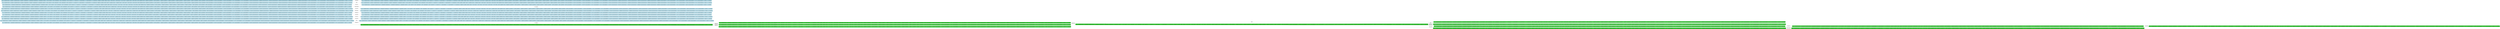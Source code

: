 digraph g {

	rankdir="LR"

	__invisible__[shape="point", color="forestgreen"]
	c0_q1[label="c0_q1 ≝ blockedChvStatus(1) = unblocked[18], blockedChvStatus(2) = unblocked[18], blockedStatus(1) = unblocked[18], blockedStatus(2) = unblocked[18], codeChv(1) = a1[19], codeChv(2) = a2[20], codeUnblock(1) = a3[21], codeUnblock(2) = a4[22], counterChv(1) = 3, counterChv(2) = 3, counterUnblock(1) = 10, counterUnblock(2) = 10, currentDirectory = mf[8], currentFile = nofiles[7], data(10) = d1[24], data(11) = d2[25], data(12) = d3[26], data(13) = d4[27], data(14) = d5[28], ddOut = nodata[23], enabledChv1Status = enabled[15], parentFiles(10) = mf[8], parentFiles(11) = dfgsm[9], parentFiles(12) = dfgsm[9], parentFiles(13) = dfgsm[9], parentFiles(14) = dfgsm[9], parentFiles(7) = nofiles[7], parentFiles(8) = nofiles[7], parentFiles(9) = mf[8], permissionRead(10) = always[0], permissionRead(11) = always[0], permissionRead(12) = chv1[1], permissionRead(13) = chv1[1], permissionRead(14) = always[0], permissionSession(0) = ltgTrue[5], permissionSession(1) = ltgFalse[6], permissionSession(2) = ltgFalse[6], permissionSession(3) = ltgFalse[6], permissionSession(4) = ltgFalse[6], permissionUpdate(10) = never[4], permissionUpdate(11) = chv1[1], permissionUpdate(12) = adm[3], permissionUpdate(13) = chv1[1], permissionUpdate(14) = adm[3], sw = sw9000[29]", shape="box", style="rounded, filled", color="forestgreen", fillcolor="limegreen", penwidth=3] // Initial
	c1_q1[label="c1_q1 ≝ blockedChvStatus(1) = unblocked[18], blockedChvStatus(2) = unblocked[18], blockedStatus(1) = unblocked[18], blockedStatus(2) = unblocked[18], codeChv(1) = a1[19], codeChv(2) = a3[21], codeUnblock(1) = a3[21], codeUnblock(2) = a4[22], counterChv(1) = 3, counterChv(2) = 3, counterUnblock(1) = 10, counterUnblock(2) = 10, currentDirectory = mf[8], currentFile = nofiles[7], data(10) = d1[24], data(11) = d2[25], data(12) = d3[26], data(13) = d4[27], data(14) = d5[28], ddOut = nodata[23], enabledChv1Status = enabled[15], parentFiles(10) = mf[8], parentFiles(11) = dfgsm[9], parentFiles(12) = dfgsm[9], parentFiles(13) = dfgsm[9], parentFiles(14) = dfgsm[9], parentFiles(7) = nofiles[7], parentFiles(8) = nofiles[7], parentFiles(9) = mf[8], permissionRead(10) = always[0], permissionRead(11) = always[0], permissionRead(12) = chv1[1], permissionRead(13) = chv1[1], permissionRead(14) = always[0], permissionSession(0) = ltgTrue[5], permissionSession(1) = ltgFalse[6], permissionSession(2) = ltgTrue[5], permissionSession(3) = ltgFalse[6], permissionSession(4) = ltgFalse[6], permissionUpdate(10) = never[4], permissionUpdate(11) = chv1[1], permissionUpdate(12) = adm[3], permissionUpdate(13) = chv1[1], permissionUpdate(14) = adm[3], sw = sw9000[29]", shape="box", style="rounded, filled", color="forestgreen", fillcolor="limegreen"]
	c4_q1[label="c4_q1 ≝ blockedChvStatus(1) = unblocked[18], blockedChvStatus(2) = unblocked[18], blockedStatus(1) = unblocked[18], blockedStatus(2) = unblocked[18], codeChv(1) = a1[19], codeChv(2) = a3[21], codeUnblock(1) = a3[21], codeUnblock(2) = a4[22], counterChv(1) = 3, counterChv(2) = 3, counterUnblock(1) = 10, counterUnblock(2) = 10, currentDirectory = mf[8], currentFile = nofiles[7], data(10) = d1[24], data(11) = d2[25], data(12) = d3[26], data(13) = d4[27], data(14) = d5[28], ddOut = nodata[23], enabledChv1Status = enabled[15], parentFiles(10) = mf[8], parentFiles(11) = dfgsm[9], parentFiles(12) = dfgsm[9], parentFiles(13) = dfgsm[9], parentFiles(14) = dfgsm[9], parentFiles(7) = nofiles[7], parentFiles(8) = nofiles[7], parentFiles(9) = mf[8], permissionRead(10) = always[0], permissionRead(11) = always[0], permissionRead(12) = chv1[1], permissionRead(13) = chv1[1], permissionRead(14) = always[0], permissionSession(0) = ltgTrue[5], permissionSession(1) = ltgFalse[6], permissionSession(2) = ltgFalse[6], permissionSession(3) = ltgFalse[6], permissionSession(4) = ltgFalse[6], permissionUpdate(10) = never[4], permissionUpdate(11) = chv1[1], permissionUpdate(12) = adm[3], permissionUpdate(13) = chv1[1], permissionUpdate(14) = adm[3], sw = sw9000[29]", shape="box", style="rounded, filled", color="forestgreen", fillcolor="limegreen"]
	c13_q0[label="c13_q0 ≝ blockedChvStatus(1) = unblocked[18], blockedChvStatus(2) = unblocked[18], blockedStatus(1) = unblocked[18], blockedStatus(2) = unblocked[18], codeChv(1) = a1[19], codeChv(2) = a3[21], codeUnblock(1) = a3[21], codeUnblock(2) = a4[22], counterChv(1) = 3, counterChv(2) = 3, counterUnblock(1) = 10, counterUnblock(2) = 10, currentDirectory = dfgsm[9], currentFile = eflp[11], data(10) = d1[24], data(11) = d2[25], data(12) = d3[26], data(13) = d4[27], data(14) = d5[28], ddOut = nodata[23], enabledChv1Status = enabled[15], parentFiles(10) = mf[8], parentFiles(11) = dfgsm[9], parentFiles(12) = dfgsm[9], parentFiles(13) = dfgsm[9], parentFiles(14) = dfgsm[9], parentFiles(7) = nofiles[7], parentFiles(8) = nofiles[7], parentFiles(9) = mf[8], permissionRead(10) = always[0], permissionRead(11) = always[0], permissionRead(12) = chv1[1], permissionRead(13) = chv1[1], permissionRead(14) = always[0], permissionSession(0) = ltgTrue[5], permissionSession(1) = ltgFalse[6], permissionSession(2) = ltgTrue[5], permissionSession(3) = ltgFalse[6], permissionSession(4) = ltgFalse[6], permissionUpdate(10) = never[4], permissionUpdate(11) = chv1[1], permissionUpdate(12) = adm[3], permissionUpdate(13) = chv1[1], permissionUpdate(14) = adm[3], sw = sw9000[29]", shape="box", style="rounded, filled", color="forestgreen", fillcolor="limegreen"]
	c16_q0[label="c16_q0 ≝ blockedChvStatus(1) = unblocked[18], blockedChvStatus(2) = unblocked[18], blockedStatus(1) = unblocked[18], blockedStatus(2) = unblocked[18], codeChv(1) = a1[19], codeChv(2) = a3[21], codeUnblock(1) = a3[21], codeUnblock(2) = a4[22], counterChv(1) = 3, counterChv(2) = 2, counterUnblock(1) = 10, counterUnblock(2) = 10, currentDirectory = dfgsm[9], currentFile = eflp[11], data(10) = d1[24], data(11) = d2[25], data(12) = d3[26], data(13) = d4[27], data(14) = d5[28], ddOut = nodata[23], enabledChv1Status = enabled[15], parentFiles(10) = mf[8], parentFiles(11) = dfgsm[9], parentFiles(12) = dfgsm[9], parentFiles(13) = dfgsm[9], parentFiles(14) = dfgsm[9], parentFiles(7) = nofiles[7], parentFiles(8) = nofiles[7], parentFiles(9) = mf[8], permissionRead(10) = always[0], permissionRead(11) = always[0], permissionRead(12) = chv1[1], permissionRead(13) = chv1[1], permissionRead(14) = always[0], permissionSession(0) = ltgTrue[5], permissionSession(1) = ltgFalse[6], permissionSession(2) = ltgTrue[5], permissionSession(3) = ltgFalse[6], permissionSession(4) = ltgFalse[6], permissionUpdate(10) = never[4], permissionUpdate(11) = chv1[1], permissionUpdate(12) = adm[3], permissionUpdate(13) = chv1[1], permissionUpdate(14) = adm[3], sw = sw9804[33]", shape="box", style="rounded, filled", color="forestgreen", fillcolor="limegreen"]
	c19_q0[label="c19_q0 ≝ blockedChvStatus(1) = unblocked[18], blockedChvStatus(2) = unblocked[18], blockedStatus(1) = unblocked[18], blockedStatus(2) = unblocked[18], codeChv(1) = a1[19], codeChv(2) = a3[21], codeUnblock(1) = a3[21], codeUnblock(2) = a4[22], counterChv(1) = 3, counterChv(2) = 3, counterUnblock(1) = 10, counterUnblock(2) = 10, currentDirectory = dfgsm[9], currentFile = eflp[11], data(10) = d1[24], data(11) = d2[25], data(12) = d3[26], data(13) = d4[27], data(14) = d5[28], ddOut = d2[25], enabledChv1Status = enabled[15], parentFiles(10) = mf[8], parentFiles(11) = dfgsm[9], parentFiles(12) = dfgsm[9], parentFiles(13) = dfgsm[9], parentFiles(14) = dfgsm[9], parentFiles(7) = nofiles[7], parentFiles(8) = nofiles[7], parentFiles(9) = mf[8], permissionRead(10) = always[0], permissionRead(11) = always[0], permissionRead(12) = chv1[1], permissionRead(13) = chv1[1], permissionRead(14) = always[0], permissionSession(0) = ltgTrue[5], permissionSession(1) = ltgFalse[6], permissionSession(2) = ltgTrue[5], permissionSession(3) = ltgFalse[6], permissionSession(4) = ltgFalse[6], permissionUpdate(10) = never[4], permissionUpdate(11) = chv1[1], permissionUpdate(12) = adm[3], permissionUpdate(13) = chv1[1], permissionUpdate(14) = adm[3], sw = sw9000[29]", shape="box", style="rounded, filled", color="forestgreen", fillcolor="limegreen"]
	c28_q0[label="c28_q0 ≝ blockedChvStatus(1) = unblocked[18], blockedChvStatus(2) = unblocked[18], blockedStatus(1) = unblocked[18], blockedStatus(2) = unblocked[18], codeChv(1) = a1[19], codeChv(2) = a3[21], codeUnblock(1) = a3[21], codeUnblock(2) = a4[22], counterChv(1) = 3, counterChv(2) = 2, counterUnblock(1) = 10, counterUnblock(2) = 10, currentDirectory = dfgsm[9], currentFile = eflp[11], data(10) = d1[24], data(11) = d2[25], data(12) = d3[26], data(13) = d4[27], data(14) = d5[28], ddOut = d2[25], enabledChv1Status = enabled[15], parentFiles(10) = mf[8], parentFiles(11) = dfgsm[9], parentFiles(12) = dfgsm[9], parentFiles(13) = dfgsm[9], parentFiles(14) = dfgsm[9], parentFiles(7) = nofiles[7], parentFiles(8) = nofiles[7], parentFiles(9) = mf[8], permissionRead(10) = always[0], permissionRead(11) = always[0], permissionRead(12) = chv1[1], permissionRead(13) = chv1[1], permissionRead(14) = always[0], permissionSession(0) = ltgTrue[5], permissionSession(1) = ltgFalse[6], permissionSession(2) = ltgTrue[5], permissionSession(3) = ltgFalse[6], permissionSession(4) = ltgFalse[6], permissionUpdate(10) = never[4], permissionUpdate(11) = chv1[1], permissionUpdate(12) = adm[3], permissionUpdate(13) = chv1[1], permissionUpdate(14) = adm[3], sw = sw9804[33]", shape="box", style="rounded, filled", color="forestgreen", fillcolor="limegreen"]
	c33_q1[label="c33_q1 ≝ blockedChvStatus(1) = unblocked[18], blockedChvStatus(2) = unblocked[18], blockedStatus(1) = unblocked[18], blockedStatus(2) = unblocked[18], codeChv(1) = a1[19], codeChv(2) = a3[21], codeUnblock(1) = a3[21], codeUnblock(2) = a4[22], counterChv(1) = 3, counterChv(2) = 2, counterUnblock(1) = 10, counterUnblock(2) = 10, currentDirectory = mf[8], currentFile = nofiles[7], data(10) = d1[24], data(11) = d2[25], data(12) = d3[26], data(13) = d4[27], data(14) = d5[28], ddOut = d2[25], enabledChv1Status = enabled[15], parentFiles(10) = mf[8], parentFiles(11) = dfgsm[9], parentFiles(12) = dfgsm[9], parentFiles(13) = dfgsm[9], parentFiles(14) = dfgsm[9], parentFiles(7) = nofiles[7], parentFiles(8) = nofiles[7], parentFiles(9) = mf[8], permissionRead(10) = always[0], permissionRead(11) = always[0], permissionRead(12) = chv1[1], permissionRead(13) = chv1[1], permissionRead(14) = always[0], permissionSession(0) = ltgTrue[5], permissionSession(1) = ltgFalse[6], permissionSession(2) = ltgTrue[5], permissionSession(3) = ltgFalse[6], permissionSession(4) = ltgFalse[6], permissionUpdate(10) = never[4], permissionUpdate(11) = chv1[1], permissionUpdate(12) = adm[3], permissionUpdate(13) = chv1[1], permissionUpdate(14) = adm[3], sw = sw9000[29]", shape="box", style="rounded, filled", color="forestgreen", fillcolor="limegreen"]
	c22_q0[label="c22_q0 ≝ blockedChvStatus(1) = unblocked[18], blockedChvStatus(2) = unblocked[18], blockedStatus(1) = unblocked[18], blockedStatus(2) = unblocked[18], codeChv(1) = a1[19], codeChv(2) = a3[21], codeUnblock(1) = a3[21], codeUnblock(2) = a4[22], counterChv(1) = 3, counterChv(2) = 3, counterUnblock(1) = 10, counterUnblock(2) = 10, currentDirectory = dfgsm[9], currentFile = efad[14], data(10) = d1[24], data(11) = d2[25], data(12) = d3[26], data(13) = d4[27], data(14) = d5[28], ddOut = nodata[23], enabledChv1Status = enabled[15], parentFiles(10) = mf[8], parentFiles(11) = dfgsm[9], parentFiles(12) = dfgsm[9], parentFiles(13) = dfgsm[9], parentFiles(14) = dfgsm[9], parentFiles(7) = nofiles[7], parentFiles(8) = nofiles[7], parentFiles(9) = mf[8], permissionRead(10) = always[0], permissionRead(11) = always[0], permissionRead(12) = chv1[1], permissionRead(13) = chv1[1], permissionRead(14) = always[0], permissionSession(0) = ltgTrue[5], permissionSession(1) = ltgFalse[6], permissionSession(2) = ltgTrue[5], permissionSession(3) = ltgFalse[6], permissionSession(4) = ltgFalse[6], permissionUpdate(10) = never[4], permissionUpdate(11) = chv1[1], permissionUpdate(12) = adm[3], permissionUpdate(13) = chv1[1], permissionUpdate(14) = adm[3], sw = sw9000[29]", shape="box", style="rounded, filled", color="forestgreen", fillcolor="limegreen"]
	c25_q0[label="c25_q0 ≝ blockedChvStatus(1) = unblocked[18], blockedChvStatus(2) = unblocked[18], blockedStatus(1) = unblocked[18], blockedStatus(2) = unblocked[18], codeChv(1) = a1[19], codeChv(2) = a3[21], codeUnblock(1) = a3[21], codeUnblock(2) = a4[22], counterChv(1) = 3, counterChv(2) = 3, counterUnblock(1) = 10, counterUnblock(2) = 10, currentDirectory = dfgsm[9], currentFile = efad[14], data(10) = d1[24], data(11) = d2[25], data(12) = d3[26], data(13) = d4[27], data(14) = d5[28], ddOut = nodata[23], enabledChv1Status = enabled[15], parentFiles(10) = mf[8], parentFiles(11) = dfgsm[9], parentFiles(12) = dfgsm[9], parentFiles(13) = dfgsm[9], parentFiles(14) = dfgsm[9], parentFiles(7) = nofiles[7], parentFiles(8) = nofiles[7], parentFiles(9) = mf[8], permissionRead(10) = always[0], permissionRead(11) = always[0], permissionRead(12) = chv1[1], permissionRead(13) = chv1[1], permissionRead(14) = always[0], permissionSession(0) = ltgTrue[5], permissionSession(1) = ltgFalse[6], permissionSession(2) = ltgTrue[5], permissionSession(3) = ltgFalse[6], permissionSession(4) = ltgFalse[6], permissionUpdate(10) = never[4], permissionUpdate(11) = chv1[1], permissionUpdate(12) = adm[3], permissionUpdate(13) = chv1[1], permissionUpdate(14) = adm[3], sw = sw9804[33]", shape="box", style="rounded, filled", color="forestgreen", fillcolor="limegreen"]
	c7_q1[label="c7_q1 ≝ blockedChvStatus(1) = unblocked[18], blockedChvStatus(2) = unblocked[18], blockedStatus(1) = unblocked[18], blockedStatus(2) = unblocked[18], codeChv(1) = a1[19], codeChv(2) = a2[20], codeUnblock(1) = a3[21], codeUnblock(2) = a4[22], counterChv(1) = 3, counterChv(2) = 3, counterUnblock(1) = 10, counterUnblock(2) = 10, currentDirectory = mf[8], currentFile = nofiles[7], data(10) = d1[24], data(11) = d2[25], data(12) = d3[26], data(13) = d4[27], data(14) = d5[28], ddOut = nodata[23], enabledChv1Status = enabled[15], parentFiles(10) = mf[8], parentFiles(11) = dfgsm[9], parentFiles(12) = dfgsm[9], parentFiles(13) = dfgsm[9], parentFiles(14) = dfgsm[9], parentFiles(7) = nofiles[7], parentFiles(8) = nofiles[7], parentFiles(9) = mf[8], permissionRead(10) = always[0], permissionRead(11) = always[0], permissionRead(12) = chv1[1], permissionRead(13) = chv1[1], permissionRead(14) = always[0], permissionSession(0) = ltgTrue[5], permissionSession(1) = ltgFalse[6], permissionSession(2) = ltgFalse[6], permissionSession(3) = ltgFalse[6], permissionSession(4) = ltgFalse[6], permissionUpdate(10) = never[4], permissionUpdate(11) = chv1[1], permissionUpdate(12) = adm[3], permissionUpdate(13) = chv1[1], permissionUpdate(14) = adm[3], sw = sw9404[32]", shape="box", style="rounded, filled", color="forestgreen", fillcolor="limegreen"]
	c10_q1[label="c10_q1 ≝ blockedChvStatus(1) = unblocked[18], blockedChvStatus(2) = unblocked[18], blockedStatus(1) = unblocked[18], blockedStatus(2) = unblocked[18], codeChv(1) = a1[19], codeChv(2) = a2[20], codeUnblock(1) = a3[21], codeUnblock(2) = a4[22], counterChv(1) = 3, counterChv(2) = 2, counterUnblock(1) = 10, counterUnblock(2) = 10, currentDirectory = mf[8], currentFile = nofiles[7], data(10) = d1[24], data(11) = d2[25], data(12) = d3[26], data(13) = d4[27], data(14) = d5[28], ddOut = nodata[23], enabledChv1Status = enabled[15], parentFiles(10) = mf[8], parentFiles(11) = dfgsm[9], parentFiles(12) = dfgsm[9], parentFiles(13) = dfgsm[9], parentFiles(14) = dfgsm[9], parentFiles(7) = nofiles[7], parentFiles(8) = nofiles[7], parentFiles(9) = mf[8], permissionRead(10) = always[0], permissionRead(11) = always[0], permissionRead(12) = chv1[1], permissionRead(13) = chv1[1], permissionRead(14) = always[0], permissionSession(0) = ltgTrue[5], permissionSession(1) = ltgFalse[6], permissionSession(2) = ltgFalse[6], permissionSession(3) = ltgFalse[6], permissionSession(4) = ltgFalse[6], permissionUpdate(10) = never[4], permissionUpdate(11) = chv1[1], permissionUpdate(12) = adm[3], permissionUpdate(13) = chv1[1], permissionUpdate(14) = adm[3], sw = sw9804[33]", shape="box", style="rounded, filled", color="forestgreen", fillcolor="limegreen"]
	c2_q1[label="c2_q1 ≝ blockedChvStatus(1) = unblocked[18], blockedChvStatus(2) = unblocked[18], blockedStatus(1) = blocked[17], blockedStatus(2) = blocked[17], codeChv(1) = a4[22], codeChv(2) = a4[22], codeUnblock(1) = a3[21], codeUnblock(2) = a4[22], counterChv(1) = 3, counterChv(2) = 3, counterUnblock(1) = 3, counterUnblock(2) = 6, currentDirectory = dfgsm[9], currentFile = nofiles[7], data(10) = d1[24], data(11) = d2[25], data(12) = d2[25], data(13) = nodata[23], data(14) = d5[28], ddOut = d2[25], enabledChv1Status = disabled[16], parentFiles(10) = mf[8], parentFiles(11) = dfgsm[9], parentFiles(12) = dfgsm[9], parentFiles(13) = dfgsm[9], parentFiles(14) = dfgsm[9], parentFiles(7) = dfgsm[9], parentFiles(8) = efad[14], parentFiles(9) = mf[8], permissionRead(10) = always[0], permissionRead(11) = always[0], permissionRead(12) = chv1[1], permissionRead(13) = chv1[1], permissionRead(14) = always[0], permissionSession(0) = ltgTrue[5], permissionSession(1) = ltgTrue[5], permissionSession(2) = ltgTrue[5], permissionSession(3) = ltgTrue[5], permissionSession(4) = ltgTrue[5], permissionUpdate(10) = never[4], permissionUpdate(11) = chv1[1], permissionUpdate(12) = adm[3], permissionUpdate(13) = chv1[1], permissionUpdate(14) = adm[3], sw = sw9000[29]", shape="box", style="rounded, filled", color="deepskyblue4", fillcolor="lightblue2"]
	c5_q1[label="c5_q1 ≝ blockedChvStatus(1) = blocked[17], blockedChvStatus(2) = blocked[17], blockedStatus(1) = blocked[17], blockedStatus(2) = blocked[17], codeChv(1) = a1[19], codeChv(2) = a1[19], codeUnblock(1) = a3[21], codeUnblock(2) = a4[22], counterChv(1) = 0, counterChv(2) = 0, counterUnblock(1) = 0, counterUnblock(2) = 0, currentDirectory = mf[8], currentFile = nofiles[7], data(10) = nodata[23], data(11) = nodata[23], data(12) = nodata[23], data(13) = nodata[23], data(14) = nodata[23], ddOut = nodata[23], enabledChv1Status = enabled[15], parentFiles(10) = mf[8], parentFiles(11) = dfgsm[9], parentFiles(12) = dfgsm[9], parentFiles(13) = dfgsm[9], parentFiles(14) = dfgsm[9], parentFiles(7) = nofiles[7], parentFiles(8) = nofiles[7], parentFiles(9) = mf[8], permissionRead(10) = always[0], permissionRead(11) = always[0], permissionRead(12) = chv1[1], permissionRead(13) = chv1[1], permissionRead(14) = always[0], permissionSession(0) = ltgTrue[5], permissionSession(1) = ltgTrue[5], permissionSession(2) = ltgTrue[5], permissionSession(3) = ltgTrue[5], permissionSession(4) = ltgTrue[5], permissionUpdate(10) = never[4], permissionUpdate(11) = chv1[1], permissionUpdate(12) = adm[3], permissionUpdate(13) = chv1[1], permissionUpdate(14) = adm[3], sw = sw9000[29]", shape="box", style="rounded, filled", color="deepskyblue4", fillcolor="lightblue2"]
	c6_q1[label="c6_q1 ≝ blockedChvStatus(1) = blocked[17], blockedChvStatus(2) = blocked[17], blockedStatus(1) = blocked[17], blockedStatus(2) = blocked[17], codeChv(1) = a1[19], codeChv(2) = a1[19], codeUnblock(1) = a3[21], codeUnblock(2) = a4[22], counterChv(1) = 0, counterChv(2) = 0, counterUnblock(1) = 0, counterUnblock(2) = 0, currentDirectory = mf[8], currentFile = nofiles[7], data(10) = nodata[23], data(11) = nodata[23], data(12) = nodata[23], data(13) = nodata[23], data(14) = nodata[23], ddOut = nodata[23], enabledChv1Status = enabled[15], parentFiles(10) = mf[8], parentFiles(11) = dfgsm[9], parentFiles(12) = dfgsm[9], parentFiles(13) = dfgsm[9], parentFiles(14) = dfgsm[9], parentFiles(7) = nofiles[7], parentFiles(8) = nofiles[7], parentFiles(9) = mf[8], permissionRead(10) = always[0], permissionRead(11) = always[0], permissionRead(12) = chv1[1], permissionRead(13) = chv1[1], permissionRead(14) = always[0], permissionSession(0) = ltgTrue[5], permissionSession(1) = ltgFalse[6], permissionSession(2) = ltgFalse[6], permissionSession(3) = ltgFalse[6], permissionSession(4) = ltgFalse[6], permissionUpdate(10) = never[4], permissionUpdate(11) = chv1[1], permissionUpdate(12) = adm[3], permissionUpdate(13) = chv1[1], permissionUpdate(14) = adm[3], sw = sw9000[29]", shape="box", style="rounded, filled", color="deepskyblue4", fillcolor="lightblue2"]
	c8_q1[label="c8_q1 ≝ blockedChvStatus(1) = blocked[17], blockedChvStatus(2) = unblocked[18], blockedStatus(1) = unblocked[18], blockedStatus(2) = unblocked[18], codeChv(1) = a1[19], codeChv(2) = a3[21], codeUnblock(1) = a3[21], codeUnblock(2) = a4[22], counterChv(1) = 0, counterChv(2) = 1, counterUnblock(1) = 0, counterUnblock(2) = 5, currentDirectory = dfgsm[9], currentFile = nofiles[7], data(10) = d2[25], data(11) = d5[28], data(12) = d5[28], data(13) = d1[24], data(14) = d2[25], ddOut = nodata[23], enabledChv1Status = enabled[15], parentFiles(10) = mf[8], parentFiles(11) = dfgsm[9], parentFiles(12) = dfgsm[9], parentFiles(13) = dfgsm[9], parentFiles(14) = dfgsm[9], parentFiles(7) = dfgsm[9], parentFiles(8) = efad[14], parentFiles(9) = mf[8], permissionRead(10) = always[0], permissionRead(11) = always[0], permissionRead(12) = chv1[1], permissionRead(13) = chv1[1], permissionRead(14) = always[0], permissionSession(0) = ltgFalse[6], permissionSession(1) = ltgTrue[5], permissionSession(2) = ltgTrue[5], permissionSession(3) = ltgFalse[6], permissionSession(4) = ltgTrue[5], permissionUpdate(10) = never[4], permissionUpdate(11) = chv1[1], permissionUpdate(12) = adm[3], permissionUpdate(13) = chv1[1], permissionUpdate(14) = adm[3], sw = sw9808[34]", shape="box", style="rounded, filled", color="deepskyblue4", fillcolor="lightblue2"]
	c9_q1[label="c9_q1 ≝ blockedChvStatus(1) = blocked[17], blockedChvStatus(2) = unblocked[18], blockedStatus(1) = unblocked[18], blockedStatus(2) = unblocked[18], codeChv(1) = a1[19], codeChv(2) = a3[21], codeUnblock(1) = a3[21], codeUnblock(2) = a4[22], counterChv(1) = 0, counterChv(2) = 1, counterUnblock(1) = 0, counterUnblock(2) = 5, currentDirectory = dfgsm[9], currentFile = nofiles[7], data(10) = d2[25], data(11) = d5[28], data(12) = d5[28], data(13) = d1[24], data(14) = d2[25], ddOut = nodata[23], enabledChv1Status = enabled[15], parentFiles(10) = mf[8], parentFiles(11) = dfgsm[9], parentFiles(12) = dfgsm[9], parentFiles(13) = dfgsm[9], parentFiles(14) = dfgsm[9], parentFiles(7) = dfgsm[9], parentFiles(8) = efad[14], parentFiles(9) = mf[8], permissionRead(10) = always[0], permissionRead(11) = always[0], permissionRead(12) = chv1[1], permissionRead(13) = chv1[1], permissionRead(14) = always[0], permissionSession(0) = ltgFalse[6], permissionSession(1) = ltgTrue[5], permissionSession(2) = ltgTrue[5], permissionSession(3) = ltgFalse[6], permissionSession(4) = ltgTrue[5], permissionUpdate(10) = never[4], permissionUpdate(11) = chv1[1], permissionUpdate(12) = adm[3], permissionUpdate(13) = chv1[1], permissionUpdate(14) = adm[3], sw = sw9000[29]", shape="box", style="rounded, filled", color="deepskyblue4", fillcolor="lightblue2"]
	c11_q1[label="c11_q1 ≝ blockedChvStatus(1) = unblocked[18], blockedChvStatus(2) = unblocked[18], blockedStatus(1) = unblocked[18], blockedStatus(2) = blocked[17], codeChv(1) = a1[19], codeChv(2) = a4[22], codeUnblock(1) = a3[21], codeUnblock(2) = a4[22], counterChv(1) = 1, counterChv(2) = 3, counterUnblock(1) = 6, counterUnblock(2) = 4, currentDirectory = mf[8], currentFile = nofiles[7], data(10) = d2[25], data(11) = nodata[23], data(12) = d3[26], data(13) = d3[26], data(14) = d3[26], ddOut = nodata[23], enabledChv1Status = disabled[16], parentFiles(10) = mf[8], parentFiles(11) = dfgsm[9], parentFiles(12) = dfgsm[9], parentFiles(13) = dfgsm[9], parentFiles(14) = dfgsm[9], parentFiles(7) = dfgsm[9], parentFiles(8) = efad[14], parentFiles(9) = mf[8], permissionRead(10) = always[0], permissionRead(11) = always[0], permissionRead(12) = chv1[1], permissionRead(13) = chv1[1], permissionRead(14) = always[0], permissionSession(0) = ltgTrue[5], permissionSession(1) = ltgTrue[5], permissionSession(2) = ltgFalse[6], permissionSession(3) = ltgFalse[6], permissionSession(4) = ltgTrue[5], permissionUpdate(10) = never[4], permissionUpdate(11) = chv1[1], permissionUpdate(12) = adm[3], permissionUpdate(13) = chv1[1], permissionUpdate(14) = adm[3], sw = sw9404[32]", shape="box", style="rounded, filled", color="deepskyblue4", fillcolor="lightblue2"]
	c12_q1[label="c12_q1 ≝ blockedChvStatus(1) = unblocked[18], blockedChvStatus(2) = unblocked[18], blockedStatus(1) = unblocked[18], blockedStatus(2) = blocked[17], codeChv(1) = a1[19], codeChv(2) = a4[22], codeUnblock(1) = a3[21], codeUnblock(2) = a4[22], counterChv(1) = 1, counterChv(2) = 3, counterUnblock(1) = 6, counterUnblock(2) = 4, currentDirectory = mf[8], currentFile = nofiles[7], data(10) = d2[25], data(11) = nodata[23], data(12) = d3[26], data(13) = d3[26], data(14) = d3[26], ddOut = nodata[23], enabledChv1Status = disabled[16], parentFiles(10) = mf[8], parentFiles(11) = dfgsm[9], parentFiles(12) = dfgsm[9], parentFiles(13) = dfgsm[9], parentFiles(14) = dfgsm[9], parentFiles(7) = dfgsm[9], parentFiles(8) = efad[14], parentFiles(9) = mf[8], permissionRead(10) = always[0], permissionRead(11) = always[0], permissionRead(12) = chv1[1], permissionRead(13) = chv1[1], permissionRead(14) = always[0], permissionSession(0) = ltgTrue[5], permissionSession(1) = ltgTrue[5], permissionSession(2) = ltgFalse[6], permissionSession(3) = ltgFalse[6], permissionSession(4) = ltgTrue[5], permissionUpdate(10) = never[4], permissionUpdate(11) = chv1[1], permissionUpdate(12) = adm[3], permissionUpdate(13) = chv1[1], permissionUpdate(14) = adm[3], sw = sw9808[34]", shape="box", style="rounded, filled", color="deepskyblue4", fillcolor="lightblue2"]
	c14_q1[label="c14_q1 ≝ blockedChvStatus(1) = blocked[17], blockedChvStatus(2) = blocked[17], blockedStatus(1) = unblocked[18], blockedStatus(2) = unblocked[18], codeChv(1) = a3[21], codeChv(2) = a2[20], codeUnblock(1) = a3[21], codeUnblock(2) = a4[22], counterChv(1) = 0, counterChv(2) = 0, counterUnblock(1) = 0, counterUnblock(2) = 0, currentDirectory = dfgsm[9], currentFile = nofiles[7], data(10) = d5[28], data(11) = d4[27], data(12) = d5[28], data(13) = d3[26], data(14) = d5[28], ddOut = d1[24], enabledChv1Status = enabled[15], parentFiles(10) = mf[8], parentFiles(11) = dfgsm[9], parentFiles(12) = dfgsm[9], parentFiles(13) = dfgsm[9], parentFiles(14) = dfgsm[9], parentFiles(7) = eficcid[10], parentFiles(8) = nofiles[7], parentFiles(9) = mf[8], permissionRead(10) = always[0], permissionRead(11) = always[0], permissionRead(12) = chv1[1], permissionRead(13) = chv1[1], permissionRead(14) = always[0], permissionSession(0) = ltgFalse[6], permissionSession(1) = ltgTrue[5], permissionSession(2) = ltgTrue[5], permissionSession(3) = ltgTrue[5], permissionSession(4) = ltgTrue[5], permissionUpdate(10) = never[4], permissionUpdate(11) = chv1[1], permissionUpdate(12) = adm[3], permissionUpdate(13) = chv1[1], permissionUpdate(14) = adm[3], sw = sw9840[35]", shape="box", style="rounded, filled", color="deepskyblue4", fillcolor="lightblue2"]
	c15_q0[label="c15_q0 ≝ blockedChvStatus(1) = blocked[17], blockedChvStatus(2) = blocked[17], blockedStatus(1) = unblocked[18], blockedStatus(2) = unblocked[18], codeChv(1) = a3[21], codeChv(2) = a2[20], codeUnblock(1) = a3[21], codeUnblock(2) = a4[22], counterChv(1) = 0, counterChv(2) = 0, counterUnblock(1) = 0, counterUnblock(2) = 0, currentDirectory = dfgsm[9], currentFile = efimsi[12], data(10) = d5[28], data(11) = d4[27], data(12) = d5[28], data(13) = d3[26], data(14) = d5[28], ddOut = d1[24], enabledChv1Status = enabled[15], parentFiles(10) = mf[8], parentFiles(11) = dfgsm[9], parentFiles(12) = dfgsm[9], parentFiles(13) = dfgsm[9], parentFiles(14) = dfgsm[9], parentFiles(7) = eficcid[10], parentFiles(8) = nofiles[7], parentFiles(9) = mf[8], permissionRead(10) = always[0], permissionRead(11) = always[0], permissionRead(12) = chv1[1], permissionRead(13) = chv1[1], permissionRead(14) = always[0], permissionSession(0) = ltgFalse[6], permissionSession(1) = ltgTrue[5], permissionSession(2) = ltgTrue[5], permissionSession(3) = ltgTrue[5], permissionSession(4) = ltgTrue[5], permissionUpdate(10) = never[4], permissionUpdate(11) = chv1[1], permissionUpdate(12) = adm[3], permissionUpdate(13) = chv1[1], permissionUpdate(14) = adm[3], sw = sw9000[29]", shape="box", style="rounded, filled", color="deepskyblue4", fillcolor="lightblue2"]
	c17_q0[label="c17_q0 ≝ blockedChvStatus(1) = unblocked[18], blockedChvStatus(2) = unblocked[18], blockedStatus(1) = blocked[17], blockedStatus(2) = unblocked[18], codeChv(1) = a1[19], codeChv(2) = a3[21], codeUnblock(1) = a3[21], codeUnblock(2) = a4[22], counterChv(1) = 2, counterChv(2) = 2, counterUnblock(1) = 5, counterUnblock(2) = 1, currentDirectory = dfgsm[9], currentFile = efimsi[12], data(10) = d1[24], data(11) = d2[25], data(12) = d2[25], data(13) = d2[25], data(14) = d2[25], ddOut = d4[27], enabledChv1Status = disabled[16], parentFiles(10) = mf[8], parentFiles(11) = dfgsm[9], parentFiles(12) = dfgsm[9], parentFiles(13) = dfgsm[9], parentFiles(14) = dfgsm[9], parentFiles(7) = nofiles[7], parentFiles(8) = efkc[13], parentFiles(9) = mf[8], permissionRead(10) = always[0], permissionRead(11) = always[0], permissionRead(12) = chv1[1], permissionRead(13) = chv1[1], permissionRead(14) = always[0], permissionSession(0) = ltgTrue[5], permissionSession(1) = ltgFalse[6], permissionSession(2) = ltgFalse[6], permissionSession(3) = ltgTrue[5], permissionSession(4) = ltgTrue[5], permissionUpdate(10) = never[4], permissionUpdate(11) = chv1[1], permissionUpdate(12) = adm[3], permissionUpdate(13) = chv1[1], permissionUpdate(14) = adm[3], sw = sw9808[34]", shape="box", style="rounded, filled", color="deepskyblue4", fillcolor="lightblue2"]
	c18_q0[label="c18_q0 ≝ blockedChvStatus(1) = unblocked[18], blockedChvStatus(2) = unblocked[18], blockedStatus(1) = blocked[17], blockedStatus(2) = unblocked[18], codeChv(1) = a1[19], codeChv(2) = a3[21], codeUnblock(1) = a3[21], codeUnblock(2) = a4[22], counterChv(1) = 2, counterChv(2) = 2, counterUnblock(1) = 5, counterUnblock(2) = 1, currentDirectory = dfgsm[9], currentFile = efimsi[12], data(10) = d1[24], data(11) = d2[25], data(12) = d2[25], data(13) = d2[25], data(14) = d2[25], ddOut = d4[27], enabledChv1Status = disabled[16], parentFiles(10) = mf[8], parentFiles(11) = dfgsm[9], parentFiles(12) = dfgsm[9], parentFiles(13) = dfgsm[9], parentFiles(14) = dfgsm[9], parentFiles(7) = nofiles[7], parentFiles(8) = efkc[13], parentFiles(9) = mf[8], permissionRead(10) = always[0], permissionRead(11) = always[0], permissionRead(12) = chv1[1], permissionRead(13) = chv1[1], permissionRead(14) = always[0], permissionSession(0) = ltgTrue[5], permissionSession(1) = ltgFalse[6], permissionSession(2) = ltgFalse[6], permissionSession(3) = ltgTrue[5], permissionSession(4) = ltgTrue[5], permissionUpdate(10) = never[4], permissionUpdate(11) = chv1[1], permissionUpdate(12) = adm[3], permissionUpdate(13) = chv1[1], permissionUpdate(14) = adm[3], sw = sw9804[33]", shape="box", style="rounded, filled", color="deepskyblue4", fillcolor="lightblue2"]
	c20_q0[label="c20_q0 ≝ blockedChvStatus(1) = blocked[17], blockedChvStatus(2) = blocked[17], blockedStatus(1) = blocked[17], blockedStatus(2) = blocked[17], codeChv(1) = a1[19], codeChv(2) = a2[20], codeUnblock(1) = a3[21], codeUnblock(2) = a4[22], counterChv(1) = 0, counterChv(2) = 0, counterUnblock(1) = 0, counterUnblock(2) = 0, currentDirectory = dfgsm[9], currentFile = efad[14], data(10) = d2[25], data(11) = nodata[23], data(12) = nodata[23], data(13) = nodata[23], data(14) = nodata[23], ddOut = d3[26], enabledChv1Status = enabled[15], parentFiles(10) = mf[8], parentFiles(11) = dfgsm[9], parentFiles(12) = dfgsm[9], parentFiles(13) = dfgsm[9], parentFiles(14) = dfgsm[9], parentFiles(7) = mf[8], parentFiles(8) = eficcid[10], parentFiles(9) = mf[8], permissionRead(10) = always[0], permissionRead(11) = always[0], permissionRead(12) = chv1[1], permissionRead(13) = chv1[1], permissionRead(14) = always[0], permissionSession(0) = ltgFalse[6], permissionSession(1) = ltgFalse[6], permissionSession(2) = ltgTrue[5], permissionSession(3) = ltgTrue[5], permissionSession(4) = ltgTrue[5], permissionUpdate(10) = never[4], permissionUpdate(11) = chv1[1], permissionUpdate(12) = adm[3], permissionUpdate(13) = chv1[1], permissionUpdate(14) = adm[3], sw = sw9001[30]", shape="box", style="rounded, filled", color="deepskyblue4", fillcolor="lightblue2"]
	c21_q0[label="c21_q0 ≝ blockedChvStatus(1) = blocked[17], blockedChvStatus(2) = blocked[17], blockedStatus(1) = blocked[17], blockedStatus(2) = blocked[17], codeChv(1) = a1[19], codeChv(2) = a2[20], codeUnblock(1) = a3[21], codeUnblock(2) = a4[22], counterChv(1) = 0, counterChv(2) = 0, counterUnblock(1) = 0, counterUnblock(2) = 0, currentDirectory = dfgsm[9], currentFile = efad[14], data(10) = d2[25], data(11) = nodata[23], data(12) = nodata[23], data(13) = nodata[23], data(14) = nodata[23], ddOut = d3[26], enabledChv1Status = enabled[15], parentFiles(10) = mf[8], parentFiles(11) = dfgsm[9], parentFiles(12) = dfgsm[9], parentFiles(13) = dfgsm[9], parentFiles(14) = dfgsm[9], parentFiles(7) = mf[8], parentFiles(8) = eficcid[10], parentFiles(9) = mf[8], permissionRead(10) = always[0], permissionRead(11) = always[0], permissionRead(12) = chv1[1], permissionRead(13) = chv1[1], permissionRead(14) = always[0], permissionSession(0) = ltgFalse[6], permissionSession(1) = ltgFalse[6], permissionSession(2) = ltgTrue[5], permissionSession(3) = ltgTrue[5], permissionSession(4) = ltgTrue[5], permissionUpdate(10) = never[4], permissionUpdate(11) = chv1[1], permissionUpdate(12) = adm[3], permissionUpdate(13) = chv1[1], permissionUpdate(14) = adm[3], sw = sw9804[33]", shape="box", style="rounded, filled", color="deepskyblue4", fillcolor="lightblue2"]
	c23_q0[label="c23_q0 ≝ blockedChvStatus(1) = unblocked[18], blockedChvStatus(2) = unblocked[18], blockedStatus(1) = unblocked[18], blockedStatus(2) = unblocked[18], codeChv(1) = a1[19], codeChv(2) = a4[22], codeUnblock(1) = a3[21], codeUnblock(2) = a4[22], counterChv(1) = 1, counterChv(2) = 2, counterUnblock(1) = 8, counterUnblock(2) = 3, currentDirectory = mf[8], currentFile = eficcid[10], data(10) = d5[28], data(11) = d1[24], data(12) = d3[26], data(13) = d4[27], data(14) = nodata[23], ddOut = d3[26], enabledChv1Status = enabled[15], parentFiles(10) = mf[8], parentFiles(11) = dfgsm[9], parentFiles(12) = dfgsm[9], parentFiles(13) = dfgsm[9], parentFiles(14) = dfgsm[9], parentFiles(7) = efad[14], parentFiles(8) = dfgsm[9], parentFiles(9) = mf[8], permissionRead(10) = always[0], permissionRead(11) = always[0], permissionRead(12) = chv1[1], permissionRead(13) = chv1[1], permissionRead(14) = always[0], permissionSession(0) = ltgTrue[5], permissionSession(1) = ltgFalse[6], permissionSession(2) = ltgTrue[5], permissionSession(3) = ltgTrue[5], permissionSession(4) = ltgFalse[6], permissionUpdate(10) = never[4], permissionUpdate(11) = chv1[1], permissionUpdate(12) = adm[3], permissionUpdate(13) = chv1[1], permissionUpdate(14) = adm[3], sw = sw9001[30]", shape="box", style="rounded, filled", color="deepskyblue4", fillcolor="lightblue2"]
	c24_q0[label="c24_q0 ≝ blockedChvStatus(1) = unblocked[18], blockedChvStatus(2) = unblocked[18], blockedStatus(1) = unblocked[18], blockedStatus(2) = unblocked[18], codeChv(1) = a1[19], codeChv(2) = a4[22], codeUnblock(1) = a3[21], codeUnblock(2) = a4[22], counterChv(1) = 1, counterChv(2) = 2, counterUnblock(1) = 8, counterUnblock(2) = 3, currentDirectory = dfgsm[9], currentFile = efad[14], data(10) = d5[28], data(11) = d1[24], data(12) = d3[26], data(13) = d4[27], data(14) = nodata[23], ddOut = d3[26], enabledChv1Status = enabled[15], parentFiles(10) = mf[8], parentFiles(11) = dfgsm[9], parentFiles(12) = dfgsm[9], parentFiles(13) = dfgsm[9], parentFiles(14) = dfgsm[9], parentFiles(7) = efad[14], parentFiles(8) = dfgsm[9], parentFiles(9) = mf[8], permissionRead(10) = always[0], permissionRead(11) = always[0], permissionRead(12) = chv1[1], permissionRead(13) = chv1[1], permissionRead(14) = always[0], permissionSession(0) = ltgTrue[5], permissionSession(1) = ltgFalse[6], permissionSession(2) = ltgTrue[5], permissionSession(3) = ltgTrue[5], permissionSession(4) = ltgFalse[6], permissionUpdate(10) = never[4], permissionUpdate(11) = chv1[1], permissionUpdate(12) = adm[3], permissionUpdate(13) = chv1[1], permissionUpdate(14) = adm[3], sw = sw9000[29]", shape="box", style="rounded, filled", color="deepskyblue4", fillcolor="lightblue2"]
	c26_q0[label="c26_q0 ≝ blockedChvStatus(1) = blocked[17], blockedChvStatus(2) = unblocked[18], blockedStatus(1) = blocked[17], blockedStatus(2) = unblocked[18], codeChv(1) = a4[22], codeChv(2) = a1[19], codeUnblock(1) = a3[21], codeUnblock(2) = a4[22], counterChv(1) = 0, counterChv(2) = 2, counterUnblock(1) = 0, counterUnblock(2) = 8, currentDirectory = dfgsm[9], currentFile = efad[14], data(10) = nodata[23], data(11) = d2[25], data(12) = d5[28], data(13) = d5[28], data(14) = d2[25], ddOut = d4[27], enabledChv1Status = enabled[15], parentFiles(10) = mf[8], parentFiles(11) = dfgsm[9], parentFiles(12) = dfgsm[9], parentFiles(13) = dfgsm[9], parentFiles(14) = dfgsm[9], parentFiles(7) = mf[8], parentFiles(8) = efkc[13], parentFiles(9) = mf[8], permissionRead(10) = always[0], permissionRead(11) = always[0], permissionRead(12) = chv1[1], permissionRead(13) = chv1[1], permissionRead(14) = always[0], permissionSession(0) = ltgFalse[6], permissionSession(1) = ltgTrue[5], permissionSession(2) = ltgFalse[6], permissionSession(3) = ltgFalse[6], permissionSession(4) = ltgTrue[5], permissionUpdate(10) = never[4], permissionUpdate(11) = chv1[1], permissionUpdate(12) = adm[3], permissionUpdate(13) = chv1[1], permissionUpdate(14) = adm[3], sw = sw9804[33]", shape="box", style="rounded, filled", color="deepskyblue4", fillcolor="lightblue2"]
	c29_q0[label="c29_q0 ≝ blockedChvStatus(1) = unblocked[18], blockedChvStatus(2) = unblocked[18], blockedStatus(1) = unblocked[18], blockedStatus(2) = unblocked[18], codeChv(1) = a3[21], codeChv(2) = a3[21], codeUnblock(1) = a3[21], codeUnblock(2) = a4[22], counterChv(1) = 3, counterChv(2) = 2, counterUnblock(1) = 10, counterUnblock(2) = 10, currentDirectory = dfgsm[9], currentFile = efad[14], data(10) = d1[24], data(11) = d4[27], data(12) = d4[27], data(13) = d3[26], data(14) = d1[24], ddOut = d3[26], enabledChv1Status = disabled[16], parentFiles(10) = mf[8], parentFiles(11) = dfgsm[9], parentFiles(12) = dfgsm[9], parentFiles(13) = dfgsm[9], parentFiles(14) = dfgsm[9], parentFiles(7) = mf[8], parentFiles(8) = mf[8], parentFiles(9) = mf[8], permissionRead(10) = always[0], permissionRead(11) = always[0], permissionRead(12) = chv1[1], permissionRead(13) = chv1[1], permissionRead(14) = always[0], permissionSession(0) = ltgTrue[5], permissionSession(1) = ltgTrue[5], permissionSession(2) = ltgFalse[6], permissionSession(3) = ltgFalse[6], permissionSession(4) = ltgFalse[6], permissionUpdate(10) = never[4], permissionUpdate(11) = chv1[1], permissionUpdate(12) = adm[3], permissionUpdate(13) = chv1[1], permissionUpdate(14) = adm[3], sw = sw9404[32]", shape="box", style="rounded, filled", color="deepskyblue4", fillcolor="lightblue2"]
	c30_q0[label="c30_q0 ≝ blockedChvStatus(1) = unblocked[18], blockedChvStatus(2) = unblocked[18], blockedStatus(1) = unblocked[18], blockedStatus(2) = unblocked[18], codeChv(1) = a3[21], codeChv(2) = a3[21], codeUnblock(1) = a3[21], codeUnblock(2) = a4[22], counterChv(1) = 3, counterChv(2) = 2, counterUnblock(1) = 10, counterUnblock(2) = 10, currentDirectory = dfgsm[9], currentFile = efad[14], data(10) = d1[24], data(11) = d4[27], data(12) = d4[27], data(13) = d3[26], data(14) = d1[24], ddOut = d3[26], enabledChv1Status = disabled[16], parentFiles(10) = mf[8], parentFiles(11) = dfgsm[9], parentFiles(12) = dfgsm[9], parentFiles(13) = dfgsm[9], parentFiles(14) = dfgsm[9], parentFiles(7) = mf[8], parentFiles(8) = mf[8], parentFiles(9) = mf[8], permissionRead(10) = always[0], permissionRead(11) = always[0], permissionRead(12) = chv1[1], permissionRead(13) = chv1[1], permissionRead(14) = always[0], permissionSession(0) = ltgTrue[5], permissionSession(1) = ltgTrue[5], permissionSession(2) = ltgFalse[6], permissionSession(3) = ltgFalse[6], permissionSession(4) = ltgFalse[6], permissionUpdate(10) = never[4], permissionUpdate(11) = chv1[1], permissionUpdate(12) = adm[3], permissionUpdate(13) = chv1[1], permissionUpdate(14) = adm[3], sw = sw9808[34]", shape="box", style="rounded, filled", color="deepskyblue4", fillcolor="lightblue2"]
	c31_q0[label="c31_q0 ≝ blockedChvStatus(1) = blocked[17], blockedChvStatus(2) = blocked[17], blockedStatus(1) = blocked[17], blockedStatus(2) = unblocked[18], codeChv(1) = a2[20], codeChv(2) = a2[20], codeUnblock(1) = a3[21], codeUnblock(2) = a4[22], counterChv(1) = 0, counterChv(2) = 0, counterUnblock(1) = 0, counterUnblock(2) = 0, currentDirectory = dfgsm[9], currentFile = efkc[13], data(10) = nodata[23], data(11) = nodata[23], data(12) = d5[28], data(13) = d5[28], data(14) = d3[26], ddOut = d5[28], enabledChv1Status = disabled[16], parentFiles(10) = mf[8], parentFiles(11) = dfgsm[9], parentFiles(12) = dfgsm[9], parentFiles(13) = dfgsm[9], parentFiles(14) = dfgsm[9], parentFiles(7) = dfgsm[9], parentFiles(8) = efad[14], parentFiles(9) = mf[8], permissionRead(10) = always[0], permissionRead(11) = always[0], permissionRead(12) = chv1[1], permissionRead(13) = chv1[1], permissionRead(14) = always[0], permissionSession(0) = ltgFalse[6], permissionSession(1) = ltgTrue[5], permissionSession(2) = ltgTrue[5], permissionSession(3) = ltgTrue[5], permissionSession(4) = ltgTrue[5], permissionUpdate(10) = never[4], permissionUpdate(11) = chv1[1], permissionUpdate(12) = adm[3], permissionUpdate(13) = chv1[1], permissionUpdate(14) = adm[3], sw = sw9404[32]", shape="box", style="rounded, filled", color="deepskyblue4", fillcolor="lightblue2"]
	c32_q1[label="c32_q1 ≝ blockedChvStatus(1) = blocked[17], blockedChvStatus(2) = blocked[17], blockedStatus(1) = blocked[17], blockedStatus(2) = unblocked[18], codeChv(1) = a2[20], codeChv(2) = a2[20], codeUnblock(1) = a3[21], codeUnblock(2) = a4[22], counterChv(1) = 0, counterChv(2) = 0, counterUnblock(1) = 0, counterUnblock(2) = 0, currentDirectory = mf[8], currentFile = nofiles[7], data(10) = nodata[23], data(11) = nodata[23], data(12) = d5[28], data(13) = d5[28], data(14) = d3[26], ddOut = d5[28], enabledChv1Status = disabled[16], parentFiles(10) = mf[8], parentFiles(11) = dfgsm[9], parentFiles(12) = dfgsm[9], parentFiles(13) = dfgsm[9], parentFiles(14) = dfgsm[9], parentFiles(7) = dfgsm[9], parentFiles(8) = efad[14], parentFiles(9) = mf[8], permissionRead(10) = always[0], permissionRead(11) = always[0], permissionRead(12) = chv1[1], permissionRead(13) = chv1[1], permissionRead(14) = always[0], permissionSession(0) = ltgTrue[5], permissionSession(1) = ltgFalse[6], permissionSession(2) = ltgFalse[6], permissionSession(3) = ltgFalse[6], permissionSession(4) = ltgFalse[6], permissionUpdate(10) = never[4], permissionUpdate(11) = chv1[1], permissionUpdate(12) = adm[3], permissionUpdate(13) = chv1[1], permissionUpdate(14) = adm[3], sw = sw9404[32]", shape="box", style="rounded, filled", color="deepskyblue4", fillcolor="lightblue2"]
	c34_q0[label="c34_q0 ≝ blockedChvStatus(1) = blocked[17], blockedChvStatus(2) = blocked[17], blockedStatus(1) = unblocked[18], blockedStatus(2) = unblocked[18], codeChv(1) = a2[20], codeChv(2) = a2[20], codeUnblock(1) = a3[21], codeUnblock(2) = a4[22], counterChv(1) = 0, counterChv(2) = 0, counterUnblock(1) = 0, counterUnblock(2) = 0, currentDirectory = dfgsm[9], currentFile = efimsi[12], data(10) = d5[28], data(11) = d3[26], data(12) = d1[24], data(13) = nodata[23], data(14) = d3[26], ddOut = d2[25], enabledChv1Status = enabled[15], parentFiles(10) = mf[8], parentFiles(11) = dfgsm[9], parentFiles(12) = dfgsm[9], parentFiles(13) = dfgsm[9], parentFiles(14) = dfgsm[9], parentFiles(7) = efimsi[12], parentFiles(8) = efad[14], parentFiles(9) = mf[8], permissionRead(10) = always[0], permissionRead(11) = always[0], permissionRead(12) = chv1[1], permissionRead(13) = chv1[1], permissionRead(14) = always[0], permissionSession(0) = ltgFalse[6], permissionSession(1) = ltgTrue[5], permissionSession(2) = ltgTrue[5], permissionSession(3) = ltgFalse[6], permissionSession(4) = ltgFalse[6], permissionUpdate(10) = never[4], permissionUpdate(11) = chv1[1], permissionUpdate(12) = adm[3], permissionUpdate(13) = chv1[1], permissionUpdate(14) = adm[3], sw = sw9400[31]", shape="box", style="rounded, filled", color="deepskyblue4", fillcolor="lightblue2"]
	c35_q1[label="c35_q1 ≝ blockedChvStatus(1) = blocked[17], blockedChvStatus(2) = blocked[17], blockedStatus(1) = unblocked[18], blockedStatus(2) = unblocked[18], codeChv(1) = a2[20], codeChv(2) = a2[20], codeUnblock(1) = a3[21], codeUnblock(2) = a4[22], counterChv(1) = 0, counterChv(2) = 0, counterUnblock(1) = 0, counterUnblock(2) = 0, currentDirectory = mf[8], currentFile = nofiles[7], data(10) = d5[28], data(11) = d3[26], data(12) = d1[24], data(13) = nodata[23], data(14) = d3[26], ddOut = d2[25], enabledChv1Status = enabled[15], parentFiles(10) = mf[8], parentFiles(11) = dfgsm[9], parentFiles(12) = dfgsm[9], parentFiles(13) = dfgsm[9], parentFiles(14) = dfgsm[9], parentFiles(7) = efimsi[12], parentFiles(8) = efad[14], parentFiles(9) = mf[8], permissionRead(10) = always[0], permissionRead(11) = always[0], permissionRead(12) = chv1[1], permissionRead(13) = chv1[1], permissionRead(14) = always[0], permissionSession(0) = ltgFalse[6], permissionSession(1) = ltgTrue[5], permissionSession(2) = ltgTrue[5], permissionSession(3) = ltgFalse[6], permissionSession(4) = ltgFalse[6], permissionUpdate(10) = never[4], permissionUpdate(11) = chv1[1], permissionUpdate(12) = adm[3], permissionUpdate(13) = chv1[1], permissionUpdate(14) = adm[3], sw = sw9000[29]", shape="box", style="rounded, filled", color="deepskyblue4", fillcolor="lightblue2"]

	__invisible__ -> c0_q1[color="forestgreen"]
	c0_q1 -> c1_q1[label="Change_Chv", color="forestgreen"]
	c1_q1 -> c4_q1[label="Reset", color="forestgreen"]
	c1_q1 -> c13_q0[label="Select_File", color="forestgreen"]
	c13_q0 -> c16_q0[label="Change_Chv", color="forestgreen"]
	c13_q0 -> c19_q0[label="Read_Binary", color="forestgreen"]
	c19_q0 -> c28_q0[label="Verify_Chv", color="forestgreen"]
	c28_q0 -> c33_q1[label="Select_File", color="forestgreen"]
	c13_q0 -> c22_q0[label="Select_File", color="forestgreen"]
	c22_q0 -> c25_q0[label="Update_Binary", color="forestgreen"]
	c13_q0 -> c4_q1[label="Reset", color="forestgreen"]
	c0_q1 -> c7_q1[label="Select_File", color="forestgreen"]
	c0_q1 -> c10_q1[label="Verify_Chv", color="forestgreen"]
	c2_q1 -> c3_q1[label="Change_Chv", color="black", style="dashed"]
	c5_q1 -> c6_q1[label="Reset", color="black", style="dashed"]
	c8_q1 -> c9_q1[label="Select_File", color="black", style="dashed"]
	c11_q1 -> c12_q1[label="Verify_Chv", color="black", style="dashed"]
	c14_q1 -> c15_q0[label="Select_File", color="black", style="dashed"]
	c17_q0 -> c18_q0[label="Change_Chv", color="black", style="dashed"]
	c20_q0 -> c21_q0[label="Read_Binary", color="black", style="dashed"]
	c23_q0 -> c24_q0[label="Select_File", color="black", style="dashed"]
	c26_q0 -> c27_q0[label="Update_Binary", color="black", style="dashed"]
	c29_q0 -> c30_q0[label="Verify_Chv", color="black", style="dashed"]
	c31_q0 -> c32_q1[label="Reset", color="black", style="dashed"]
	c34_q0 -> c35_q1[label="Select_File", color="black", style="dashed"]

}

